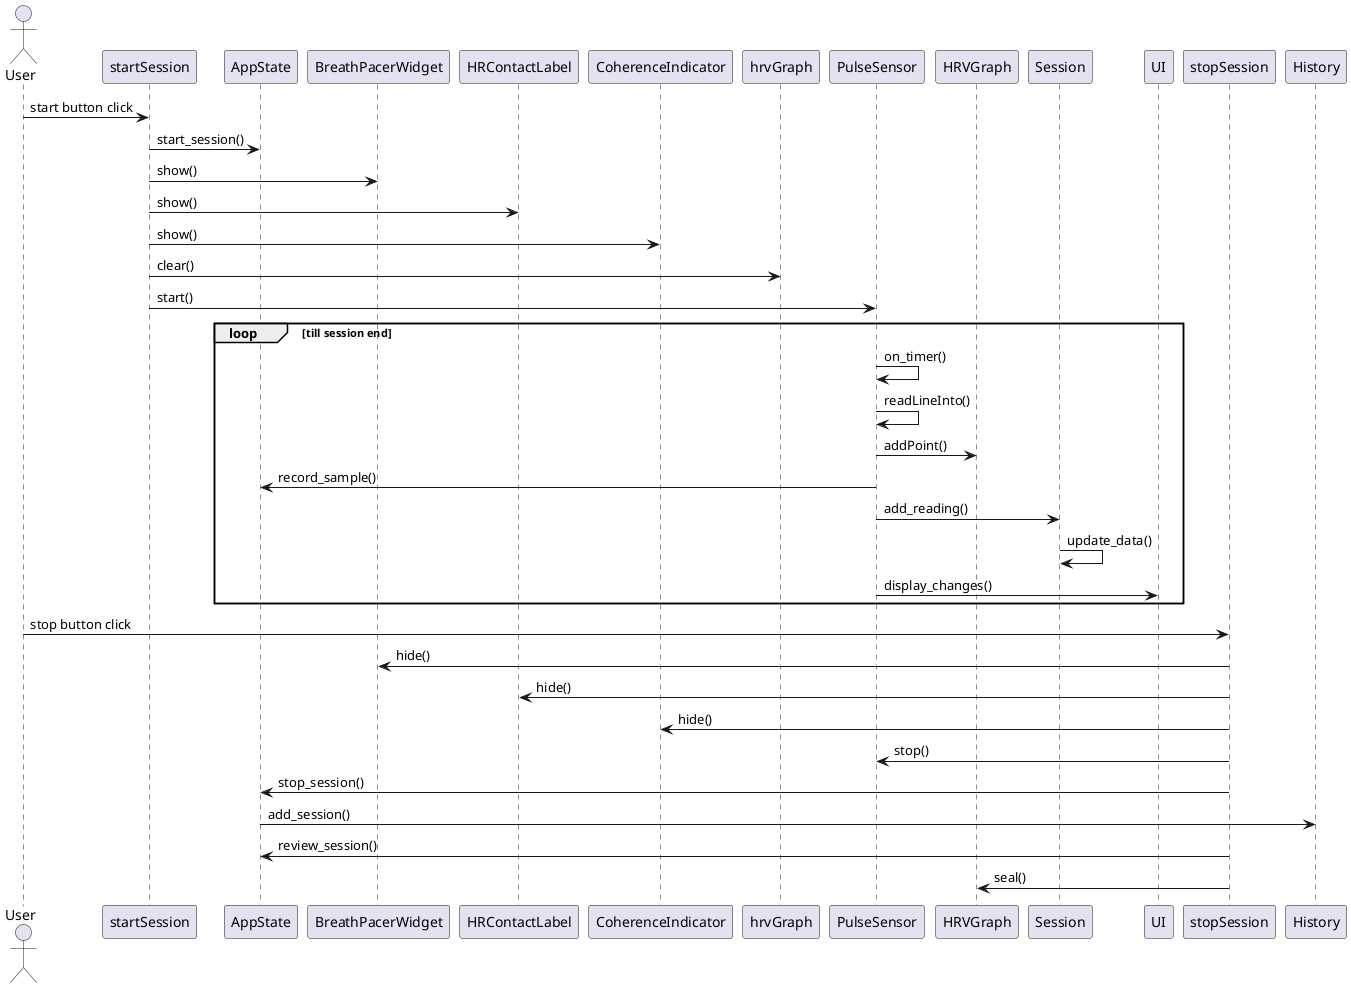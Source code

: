@startuml Normal Operation

Actor User

User -> startSession: start button click

startSession -> AppState: start_session()
startSession -> BreathPacerWidget: show()
startSession -> HRContactLabel: show()
startSession -> CoherenceIndicator: show()
startSession -> hrvGraph: clear()
startSession -> PulseSensor: start()

loop till session end
    PulseSensor -> PulseSensor: on_timer()
    PulseSensor -> PulseSensor: readLineInto()
    PulseSensor -> HRVGraph: addPoint()
    PulseSensor -> AppState: record_sample()
    PulseSensor -> Session: add_reading()
    Session -> Session: update_data()
    PulseSensor -> UI: display_changes()
end

User -> stopSession: stop button click
stopSession -> BreathPacerWidget: hide()
stopSession -> HRContactLabel: hide()
stopSession -> CoherenceIndicator: hide()
stopSession -> PulseSensor: stop()
stopSession -> AppState: stop_session()
AppState -> History: add_session()
stopSession -> AppState: review_session()

stopSession -> HRVGraph: seal()

@enduml
